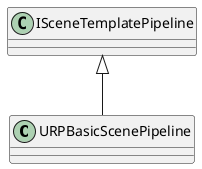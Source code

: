 @startuml
class URPBasicScenePipeline {
}
ISceneTemplatePipeline <|-- URPBasicScenePipeline
@enduml

